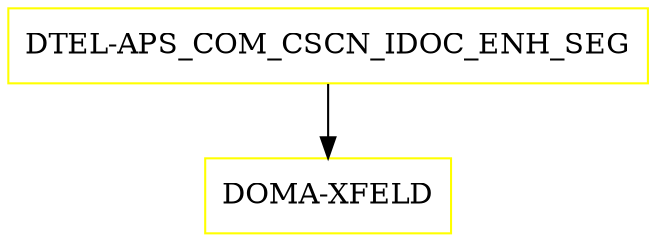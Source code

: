 digraph G {
  "DTEL-APS_COM_CSCN_IDOC_ENH_SEG" [shape=box,color=yellow];
  "DOMA-XFELD" [shape=box,color=yellow,URL="./DOMA_XFELD.html"];
  "DTEL-APS_COM_CSCN_IDOC_ENH_SEG" -> "DOMA-XFELD";
}

